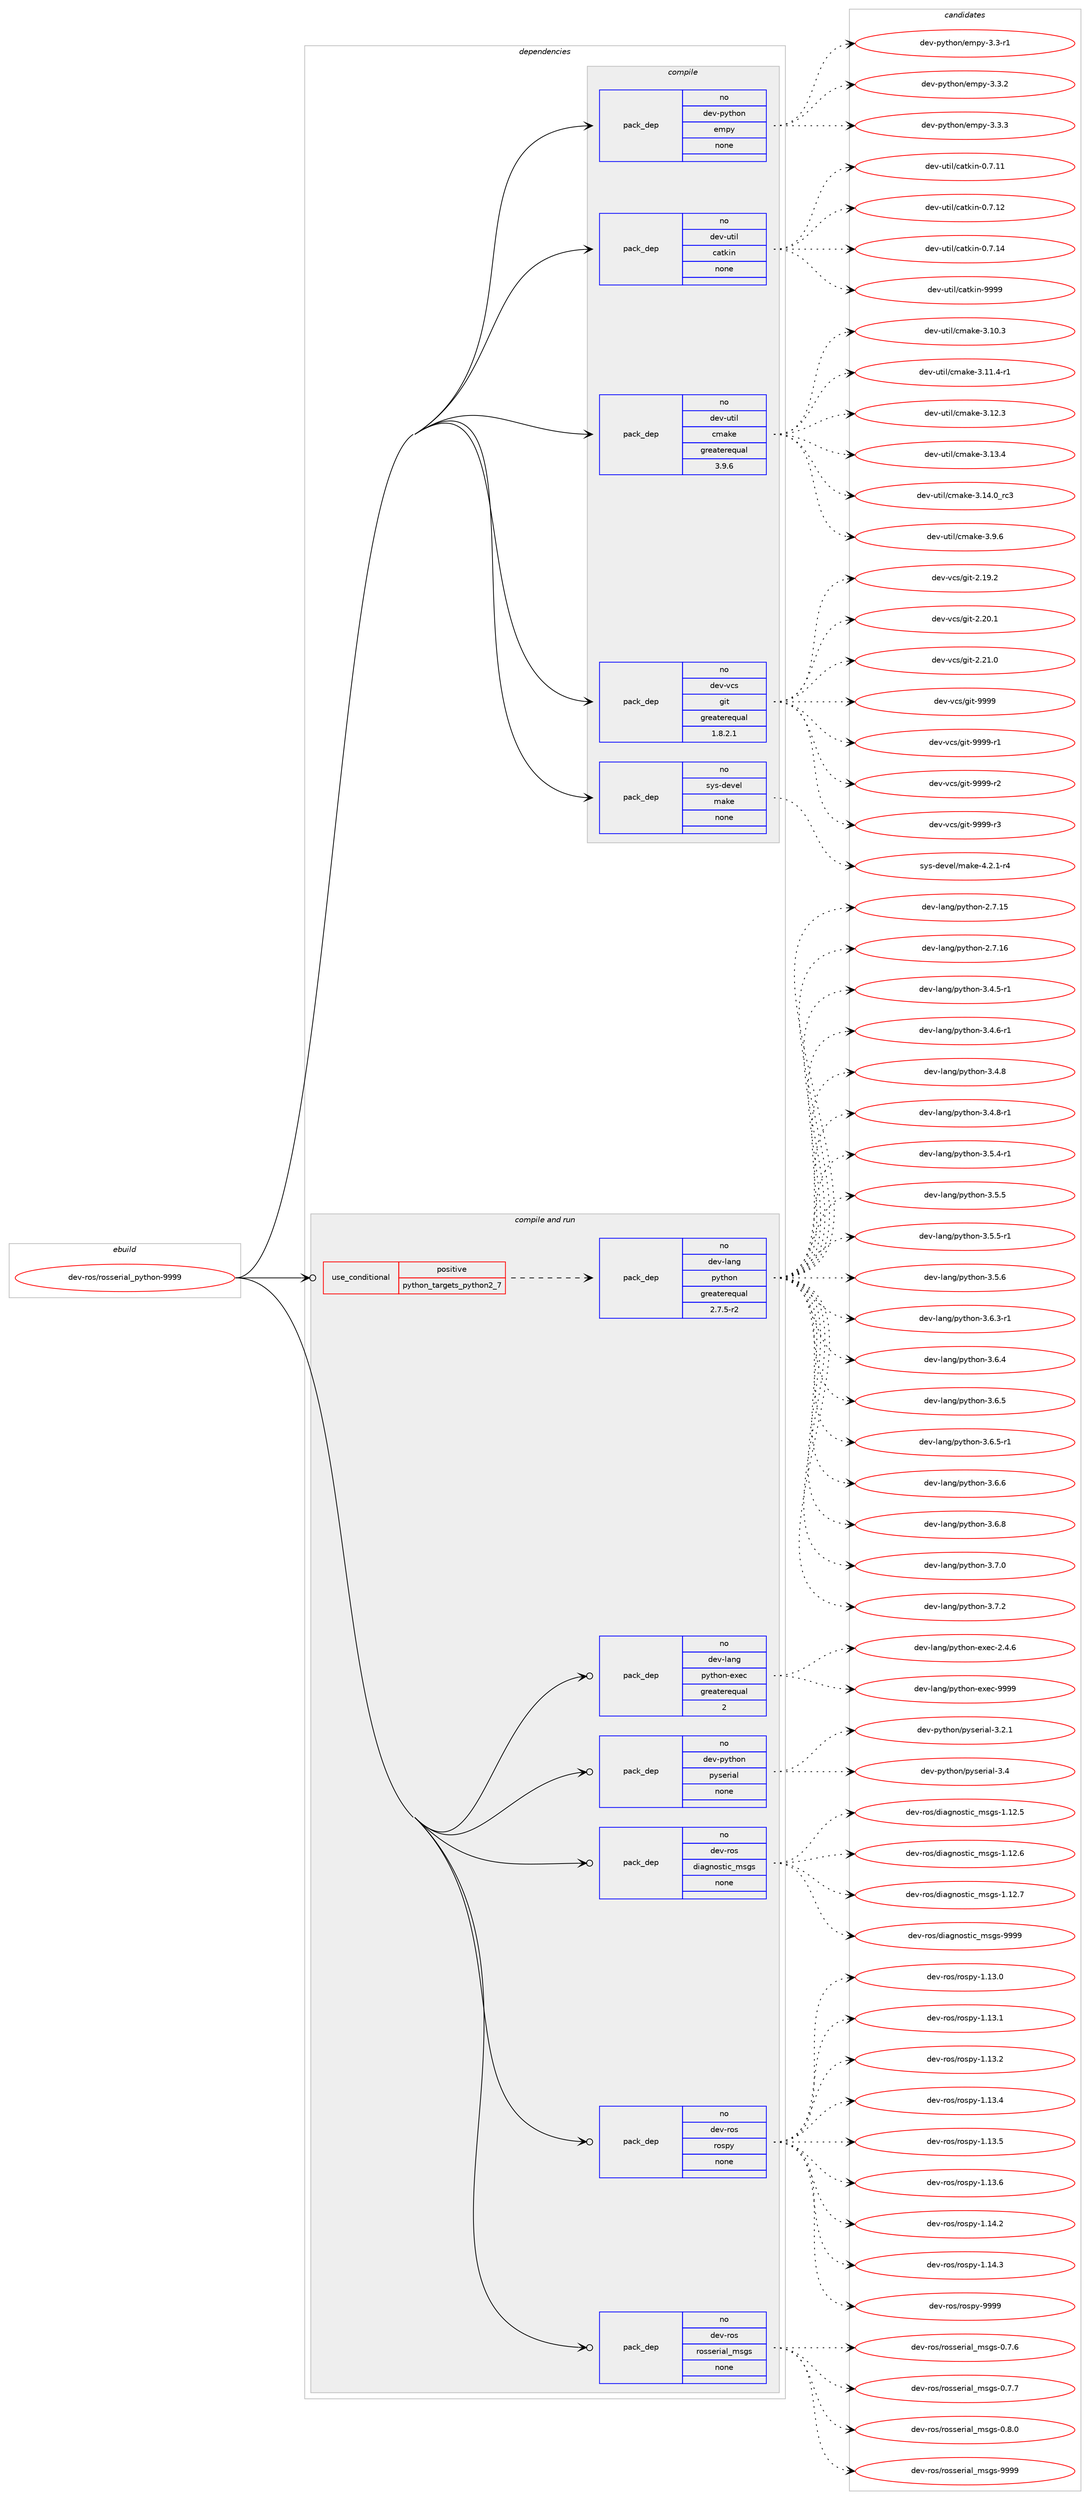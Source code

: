 digraph prolog {

# *************
# Graph options
# *************

newrank=true;
concentrate=true;
compound=true;
graph [rankdir=LR,fontname=Helvetica,fontsize=10,ranksep=1.5];#, ranksep=2.5, nodesep=0.2];
edge  [arrowhead=vee];
node  [fontname=Helvetica,fontsize=10];

# **********
# The ebuild
# **********

subgraph cluster_leftcol {
color=gray;
rank=same;
label=<<i>ebuild</i>>;
id [label="dev-ros/rosserial_python-9999", color=red, width=4, href="../dev-ros/rosserial_python-9999.svg"];
}

# ****************
# The dependencies
# ****************

subgraph cluster_midcol {
color=gray;
label=<<i>dependencies</i>>;
subgraph cluster_compile {
fillcolor="#eeeeee";
style=filled;
label=<<i>compile</i>>;
subgraph pack1053907 {
dependency1467579 [label=<<TABLE BORDER="0" CELLBORDER="1" CELLSPACING="0" CELLPADDING="4" WIDTH="220"><TR><TD ROWSPAN="6" CELLPADDING="30">pack_dep</TD></TR><TR><TD WIDTH="110">no</TD></TR><TR><TD>dev-python</TD></TR><TR><TD>empy</TD></TR><TR><TD>none</TD></TR><TR><TD></TD></TR></TABLE>>, shape=none, color=blue];
}
id:e -> dependency1467579:w [weight=20,style="solid",arrowhead="vee"];
subgraph pack1053908 {
dependency1467580 [label=<<TABLE BORDER="0" CELLBORDER="1" CELLSPACING="0" CELLPADDING="4" WIDTH="220"><TR><TD ROWSPAN="6" CELLPADDING="30">pack_dep</TD></TR><TR><TD WIDTH="110">no</TD></TR><TR><TD>dev-util</TD></TR><TR><TD>catkin</TD></TR><TR><TD>none</TD></TR><TR><TD></TD></TR></TABLE>>, shape=none, color=blue];
}
id:e -> dependency1467580:w [weight=20,style="solid",arrowhead="vee"];
subgraph pack1053909 {
dependency1467581 [label=<<TABLE BORDER="0" CELLBORDER="1" CELLSPACING="0" CELLPADDING="4" WIDTH="220"><TR><TD ROWSPAN="6" CELLPADDING="30">pack_dep</TD></TR><TR><TD WIDTH="110">no</TD></TR><TR><TD>dev-util</TD></TR><TR><TD>cmake</TD></TR><TR><TD>greaterequal</TD></TR><TR><TD>3.9.6</TD></TR></TABLE>>, shape=none, color=blue];
}
id:e -> dependency1467581:w [weight=20,style="solid",arrowhead="vee"];
subgraph pack1053910 {
dependency1467582 [label=<<TABLE BORDER="0" CELLBORDER="1" CELLSPACING="0" CELLPADDING="4" WIDTH="220"><TR><TD ROWSPAN="6" CELLPADDING="30">pack_dep</TD></TR><TR><TD WIDTH="110">no</TD></TR><TR><TD>dev-vcs</TD></TR><TR><TD>git</TD></TR><TR><TD>greaterequal</TD></TR><TR><TD>1.8.2.1</TD></TR></TABLE>>, shape=none, color=blue];
}
id:e -> dependency1467582:w [weight=20,style="solid",arrowhead="vee"];
subgraph pack1053911 {
dependency1467583 [label=<<TABLE BORDER="0" CELLBORDER="1" CELLSPACING="0" CELLPADDING="4" WIDTH="220"><TR><TD ROWSPAN="6" CELLPADDING="30">pack_dep</TD></TR><TR><TD WIDTH="110">no</TD></TR><TR><TD>sys-devel</TD></TR><TR><TD>make</TD></TR><TR><TD>none</TD></TR><TR><TD></TD></TR></TABLE>>, shape=none, color=blue];
}
id:e -> dependency1467583:w [weight=20,style="solid",arrowhead="vee"];
}
subgraph cluster_compileandrun {
fillcolor="#eeeeee";
style=filled;
label=<<i>compile and run</i>>;
subgraph cond390282 {
dependency1467584 [label=<<TABLE BORDER="0" CELLBORDER="1" CELLSPACING="0" CELLPADDING="4"><TR><TD ROWSPAN="3" CELLPADDING="10">use_conditional</TD></TR><TR><TD>positive</TD></TR><TR><TD>python_targets_python2_7</TD></TR></TABLE>>, shape=none, color=red];
subgraph pack1053912 {
dependency1467585 [label=<<TABLE BORDER="0" CELLBORDER="1" CELLSPACING="0" CELLPADDING="4" WIDTH="220"><TR><TD ROWSPAN="6" CELLPADDING="30">pack_dep</TD></TR><TR><TD WIDTH="110">no</TD></TR><TR><TD>dev-lang</TD></TR><TR><TD>python</TD></TR><TR><TD>greaterequal</TD></TR><TR><TD>2.7.5-r2</TD></TR></TABLE>>, shape=none, color=blue];
}
dependency1467584:e -> dependency1467585:w [weight=20,style="dashed",arrowhead="vee"];
}
id:e -> dependency1467584:w [weight=20,style="solid",arrowhead="odotvee"];
subgraph pack1053913 {
dependency1467586 [label=<<TABLE BORDER="0" CELLBORDER="1" CELLSPACING="0" CELLPADDING="4" WIDTH="220"><TR><TD ROWSPAN="6" CELLPADDING="30">pack_dep</TD></TR><TR><TD WIDTH="110">no</TD></TR><TR><TD>dev-lang</TD></TR><TR><TD>python-exec</TD></TR><TR><TD>greaterequal</TD></TR><TR><TD>2</TD></TR></TABLE>>, shape=none, color=blue];
}
id:e -> dependency1467586:w [weight=20,style="solid",arrowhead="odotvee"];
subgraph pack1053914 {
dependency1467587 [label=<<TABLE BORDER="0" CELLBORDER="1" CELLSPACING="0" CELLPADDING="4" WIDTH="220"><TR><TD ROWSPAN="6" CELLPADDING="30">pack_dep</TD></TR><TR><TD WIDTH="110">no</TD></TR><TR><TD>dev-python</TD></TR><TR><TD>pyserial</TD></TR><TR><TD>none</TD></TR><TR><TD></TD></TR></TABLE>>, shape=none, color=blue];
}
id:e -> dependency1467587:w [weight=20,style="solid",arrowhead="odotvee"];
subgraph pack1053915 {
dependency1467588 [label=<<TABLE BORDER="0" CELLBORDER="1" CELLSPACING="0" CELLPADDING="4" WIDTH="220"><TR><TD ROWSPAN="6" CELLPADDING="30">pack_dep</TD></TR><TR><TD WIDTH="110">no</TD></TR><TR><TD>dev-ros</TD></TR><TR><TD>diagnostic_msgs</TD></TR><TR><TD>none</TD></TR><TR><TD></TD></TR></TABLE>>, shape=none, color=blue];
}
id:e -> dependency1467588:w [weight=20,style="solid",arrowhead="odotvee"];
subgraph pack1053916 {
dependency1467589 [label=<<TABLE BORDER="0" CELLBORDER="1" CELLSPACING="0" CELLPADDING="4" WIDTH="220"><TR><TD ROWSPAN="6" CELLPADDING="30">pack_dep</TD></TR><TR><TD WIDTH="110">no</TD></TR><TR><TD>dev-ros</TD></TR><TR><TD>rospy</TD></TR><TR><TD>none</TD></TR><TR><TD></TD></TR></TABLE>>, shape=none, color=blue];
}
id:e -> dependency1467589:w [weight=20,style="solid",arrowhead="odotvee"];
subgraph pack1053917 {
dependency1467590 [label=<<TABLE BORDER="0" CELLBORDER="1" CELLSPACING="0" CELLPADDING="4" WIDTH="220"><TR><TD ROWSPAN="6" CELLPADDING="30">pack_dep</TD></TR><TR><TD WIDTH="110">no</TD></TR><TR><TD>dev-ros</TD></TR><TR><TD>rosserial_msgs</TD></TR><TR><TD>none</TD></TR><TR><TD></TD></TR></TABLE>>, shape=none, color=blue];
}
id:e -> dependency1467590:w [weight=20,style="solid",arrowhead="odotvee"];
}
subgraph cluster_run {
fillcolor="#eeeeee";
style=filled;
label=<<i>run</i>>;
}
}

# **************
# The candidates
# **************

subgraph cluster_choices {
rank=same;
color=gray;
label=<<i>candidates</i>>;

subgraph choice1053907 {
color=black;
nodesep=1;
choice1001011184511212111610411111047101109112121455146514511449 [label="dev-python/empy-3.3-r1", color=red, width=4,href="../dev-python/empy-3.3-r1.svg"];
choice1001011184511212111610411111047101109112121455146514650 [label="dev-python/empy-3.3.2", color=red, width=4,href="../dev-python/empy-3.3.2.svg"];
choice1001011184511212111610411111047101109112121455146514651 [label="dev-python/empy-3.3.3", color=red, width=4,href="../dev-python/empy-3.3.3.svg"];
dependency1467579:e -> choice1001011184511212111610411111047101109112121455146514511449:w [style=dotted,weight="100"];
dependency1467579:e -> choice1001011184511212111610411111047101109112121455146514650:w [style=dotted,weight="100"];
dependency1467579:e -> choice1001011184511212111610411111047101109112121455146514651:w [style=dotted,weight="100"];
}
subgraph choice1053908 {
color=black;
nodesep=1;
choice1001011184511711610510847999711610710511045484655464949 [label="dev-util/catkin-0.7.11", color=red, width=4,href="../dev-util/catkin-0.7.11.svg"];
choice1001011184511711610510847999711610710511045484655464950 [label="dev-util/catkin-0.7.12", color=red, width=4,href="../dev-util/catkin-0.7.12.svg"];
choice1001011184511711610510847999711610710511045484655464952 [label="dev-util/catkin-0.7.14", color=red, width=4,href="../dev-util/catkin-0.7.14.svg"];
choice100101118451171161051084799971161071051104557575757 [label="dev-util/catkin-9999", color=red, width=4,href="../dev-util/catkin-9999.svg"];
dependency1467580:e -> choice1001011184511711610510847999711610710511045484655464949:w [style=dotted,weight="100"];
dependency1467580:e -> choice1001011184511711610510847999711610710511045484655464950:w [style=dotted,weight="100"];
dependency1467580:e -> choice1001011184511711610510847999711610710511045484655464952:w [style=dotted,weight="100"];
dependency1467580:e -> choice100101118451171161051084799971161071051104557575757:w [style=dotted,weight="100"];
}
subgraph choice1053909 {
color=black;
nodesep=1;
choice1001011184511711610510847991099710710145514649484651 [label="dev-util/cmake-3.10.3", color=red, width=4,href="../dev-util/cmake-3.10.3.svg"];
choice10010111845117116105108479910997107101455146494946524511449 [label="dev-util/cmake-3.11.4-r1", color=red, width=4,href="../dev-util/cmake-3.11.4-r1.svg"];
choice1001011184511711610510847991099710710145514649504651 [label="dev-util/cmake-3.12.3", color=red, width=4,href="../dev-util/cmake-3.12.3.svg"];
choice1001011184511711610510847991099710710145514649514652 [label="dev-util/cmake-3.13.4", color=red, width=4,href="../dev-util/cmake-3.13.4.svg"];
choice1001011184511711610510847991099710710145514649524648951149951 [label="dev-util/cmake-3.14.0_rc3", color=red, width=4,href="../dev-util/cmake-3.14.0_rc3.svg"];
choice10010111845117116105108479910997107101455146574654 [label="dev-util/cmake-3.9.6", color=red, width=4,href="../dev-util/cmake-3.9.6.svg"];
dependency1467581:e -> choice1001011184511711610510847991099710710145514649484651:w [style=dotted,weight="100"];
dependency1467581:e -> choice10010111845117116105108479910997107101455146494946524511449:w [style=dotted,weight="100"];
dependency1467581:e -> choice1001011184511711610510847991099710710145514649504651:w [style=dotted,weight="100"];
dependency1467581:e -> choice1001011184511711610510847991099710710145514649514652:w [style=dotted,weight="100"];
dependency1467581:e -> choice1001011184511711610510847991099710710145514649524648951149951:w [style=dotted,weight="100"];
dependency1467581:e -> choice10010111845117116105108479910997107101455146574654:w [style=dotted,weight="100"];
}
subgraph choice1053910 {
color=black;
nodesep=1;
choice10010111845118991154710310511645504649574650 [label="dev-vcs/git-2.19.2", color=red, width=4,href="../dev-vcs/git-2.19.2.svg"];
choice10010111845118991154710310511645504650484649 [label="dev-vcs/git-2.20.1", color=red, width=4,href="../dev-vcs/git-2.20.1.svg"];
choice10010111845118991154710310511645504650494648 [label="dev-vcs/git-2.21.0", color=red, width=4,href="../dev-vcs/git-2.21.0.svg"];
choice1001011184511899115471031051164557575757 [label="dev-vcs/git-9999", color=red, width=4,href="../dev-vcs/git-9999.svg"];
choice10010111845118991154710310511645575757574511449 [label="dev-vcs/git-9999-r1", color=red, width=4,href="../dev-vcs/git-9999-r1.svg"];
choice10010111845118991154710310511645575757574511450 [label="dev-vcs/git-9999-r2", color=red, width=4,href="../dev-vcs/git-9999-r2.svg"];
choice10010111845118991154710310511645575757574511451 [label="dev-vcs/git-9999-r3", color=red, width=4,href="../dev-vcs/git-9999-r3.svg"];
dependency1467582:e -> choice10010111845118991154710310511645504649574650:w [style=dotted,weight="100"];
dependency1467582:e -> choice10010111845118991154710310511645504650484649:w [style=dotted,weight="100"];
dependency1467582:e -> choice10010111845118991154710310511645504650494648:w [style=dotted,weight="100"];
dependency1467582:e -> choice1001011184511899115471031051164557575757:w [style=dotted,weight="100"];
dependency1467582:e -> choice10010111845118991154710310511645575757574511449:w [style=dotted,weight="100"];
dependency1467582:e -> choice10010111845118991154710310511645575757574511450:w [style=dotted,weight="100"];
dependency1467582:e -> choice10010111845118991154710310511645575757574511451:w [style=dotted,weight="100"];
}
subgraph choice1053911 {
color=black;
nodesep=1;
choice1151211154510010111810110847109971071014552465046494511452 [label="sys-devel/make-4.2.1-r4", color=red, width=4,href="../sys-devel/make-4.2.1-r4.svg"];
dependency1467583:e -> choice1151211154510010111810110847109971071014552465046494511452:w [style=dotted,weight="100"];
}
subgraph choice1053912 {
color=black;
nodesep=1;
choice10010111845108971101034711212111610411111045504655464953 [label="dev-lang/python-2.7.15", color=red, width=4,href="../dev-lang/python-2.7.15.svg"];
choice10010111845108971101034711212111610411111045504655464954 [label="dev-lang/python-2.7.16", color=red, width=4,href="../dev-lang/python-2.7.16.svg"];
choice1001011184510897110103471121211161041111104551465246534511449 [label="dev-lang/python-3.4.5-r1", color=red, width=4,href="../dev-lang/python-3.4.5-r1.svg"];
choice1001011184510897110103471121211161041111104551465246544511449 [label="dev-lang/python-3.4.6-r1", color=red, width=4,href="../dev-lang/python-3.4.6-r1.svg"];
choice100101118451089711010347112121116104111110455146524656 [label="dev-lang/python-3.4.8", color=red, width=4,href="../dev-lang/python-3.4.8.svg"];
choice1001011184510897110103471121211161041111104551465246564511449 [label="dev-lang/python-3.4.8-r1", color=red, width=4,href="../dev-lang/python-3.4.8-r1.svg"];
choice1001011184510897110103471121211161041111104551465346524511449 [label="dev-lang/python-3.5.4-r1", color=red, width=4,href="../dev-lang/python-3.5.4-r1.svg"];
choice100101118451089711010347112121116104111110455146534653 [label="dev-lang/python-3.5.5", color=red, width=4,href="../dev-lang/python-3.5.5.svg"];
choice1001011184510897110103471121211161041111104551465346534511449 [label="dev-lang/python-3.5.5-r1", color=red, width=4,href="../dev-lang/python-3.5.5-r1.svg"];
choice100101118451089711010347112121116104111110455146534654 [label="dev-lang/python-3.5.6", color=red, width=4,href="../dev-lang/python-3.5.6.svg"];
choice1001011184510897110103471121211161041111104551465446514511449 [label="dev-lang/python-3.6.3-r1", color=red, width=4,href="../dev-lang/python-3.6.3-r1.svg"];
choice100101118451089711010347112121116104111110455146544652 [label="dev-lang/python-3.6.4", color=red, width=4,href="../dev-lang/python-3.6.4.svg"];
choice100101118451089711010347112121116104111110455146544653 [label="dev-lang/python-3.6.5", color=red, width=4,href="../dev-lang/python-3.6.5.svg"];
choice1001011184510897110103471121211161041111104551465446534511449 [label="dev-lang/python-3.6.5-r1", color=red, width=4,href="../dev-lang/python-3.6.5-r1.svg"];
choice100101118451089711010347112121116104111110455146544654 [label="dev-lang/python-3.6.6", color=red, width=4,href="../dev-lang/python-3.6.6.svg"];
choice100101118451089711010347112121116104111110455146544656 [label="dev-lang/python-3.6.8", color=red, width=4,href="../dev-lang/python-3.6.8.svg"];
choice100101118451089711010347112121116104111110455146554648 [label="dev-lang/python-3.7.0", color=red, width=4,href="../dev-lang/python-3.7.0.svg"];
choice100101118451089711010347112121116104111110455146554650 [label="dev-lang/python-3.7.2", color=red, width=4,href="../dev-lang/python-3.7.2.svg"];
dependency1467585:e -> choice10010111845108971101034711212111610411111045504655464953:w [style=dotted,weight="100"];
dependency1467585:e -> choice10010111845108971101034711212111610411111045504655464954:w [style=dotted,weight="100"];
dependency1467585:e -> choice1001011184510897110103471121211161041111104551465246534511449:w [style=dotted,weight="100"];
dependency1467585:e -> choice1001011184510897110103471121211161041111104551465246544511449:w [style=dotted,weight="100"];
dependency1467585:e -> choice100101118451089711010347112121116104111110455146524656:w [style=dotted,weight="100"];
dependency1467585:e -> choice1001011184510897110103471121211161041111104551465246564511449:w [style=dotted,weight="100"];
dependency1467585:e -> choice1001011184510897110103471121211161041111104551465346524511449:w [style=dotted,weight="100"];
dependency1467585:e -> choice100101118451089711010347112121116104111110455146534653:w [style=dotted,weight="100"];
dependency1467585:e -> choice1001011184510897110103471121211161041111104551465346534511449:w [style=dotted,weight="100"];
dependency1467585:e -> choice100101118451089711010347112121116104111110455146534654:w [style=dotted,weight="100"];
dependency1467585:e -> choice1001011184510897110103471121211161041111104551465446514511449:w [style=dotted,weight="100"];
dependency1467585:e -> choice100101118451089711010347112121116104111110455146544652:w [style=dotted,weight="100"];
dependency1467585:e -> choice100101118451089711010347112121116104111110455146544653:w [style=dotted,weight="100"];
dependency1467585:e -> choice1001011184510897110103471121211161041111104551465446534511449:w [style=dotted,weight="100"];
dependency1467585:e -> choice100101118451089711010347112121116104111110455146544654:w [style=dotted,weight="100"];
dependency1467585:e -> choice100101118451089711010347112121116104111110455146544656:w [style=dotted,weight="100"];
dependency1467585:e -> choice100101118451089711010347112121116104111110455146554648:w [style=dotted,weight="100"];
dependency1467585:e -> choice100101118451089711010347112121116104111110455146554650:w [style=dotted,weight="100"];
}
subgraph choice1053913 {
color=black;
nodesep=1;
choice1001011184510897110103471121211161041111104510112010199455046524654 [label="dev-lang/python-exec-2.4.6", color=red, width=4,href="../dev-lang/python-exec-2.4.6.svg"];
choice10010111845108971101034711212111610411111045101120101994557575757 [label="dev-lang/python-exec-9999", color=red, width=4,href="../dev-lang/python-exec-9999.svg"];
dependency1467586:e -> choice1001011184510897110103471121211161041111104510112010199455046524654:w [style=dotted,weight="100"];
dependency1467586:e -> choice10010111845108971101034711212111610411111045101120101994557575757:w [style=dotted,weight="100"];
}
subgraph choice1053914 {
color=black;
nodesep=1;
choice100101118451121211161041111104711212111510111410597108455146504649 [label="dev-python/pyserial-3.2.1", color=red, width=4,href="../dev-python/pyserial-3.2.1.svg"];
choice10010111845112121116104111110471121211151011141059710845514652 [label="dev-python/pyserial-3.4", color=red, width=4,href="../dev-python/pyserial-3.4.svg"];
dependency1467587:e -> choice100101118451121211161041111104711212111510111410597108455146504649:w [style=dotted,weight="100"];
dependency1467587:e -> choice10010111845112121116104111110471121211151011141059710845514652:w [style=dotted,weight="100"];
}
subgraph choice1053915 {
color=black;
nodesep=1;
choice100101118451141111154710010597103110111115116105999510911510311545494649504653 [label="dev-ros/diagnostic_msgs-1.12.5", color=red, width=4,href="../dev-ros/diagnostic_msgs-1.12.5.svg"];
choice100101118451141111154710010597103110111115116105999510911510311545494649504654 [label="dev-ros/diagnostic_msgs-1.12.6", color=red, width=4,href="../dev-ros/diagnostic_msgs-1.12.6.svg"];
choice100101118451141111154710010597103110111115116105999510911510311545494649504655 [label="dev-ros/diagnostic_msgs-1.12.7", color=red, width=4,href="../dev-ros/diagnostic_msgs-1.12.7.svg"];
choice10010111845114111115471001059710311011111511610599951091151031154557575757 [label="dev-ros/diagnostic_msgs-9999", color=red, width=4,href="../dev-ros/diagnostic_msgs-9999.svg"];
dependency1467588:e -> choice100101118451141111154710010597103110111115116105999510911510311545494649504653:w [style=dotted,weight="100"];
dependency1467588:e -> choice100101118451141111154710010597103110111115116105999510911510311545494649504654:w [style=dotted,weight="100"];
dependency1467588:e -> choice100101118451141111154710010597103110111115116105999510911510311545494649504655:w [style=dotted,weight="100"];
dependency1467588:e -> choice10010111845114111115471001059710311011111511610599951091151031154557575757:w [style=dotted,weight="100"];
}
subgraph choice1053916 {
color=black;
nodesep=1;
choice100101118451141111154711411111511212145494649514648 [label="dev-ros/rospy-1.13.0", color=red, width=4,href="../dev-ros/rospy-1.13.0.svg"];
choice100101118451141111154711411111511212145494649514649 [label="dev-ros/rospy-1.13.1", color=red, width=4,href="../dev-ros/rospy-1.13.1.svg"];
choice100101118451141111154711411111511212145494649514650 [label="dev-ros/rospy-1.13.2", color=red, width=4,href="../dev-ros/rospy-1.13.2.svg"];
choice100101118451141111154711411111511212145494649514652 [label="dev-ros/rospy-1.13.4", color=red, width=4,href="../dev-ros/rospy-1.13.4.svg"];
choice100101118451141111154711411111511212145494649514653 [label="dev-ros/rospy-1.13.5", color=red, width=4,href="../dev-ros/rospy-1.13.5.svg"];
choice100101118451141111154711411111511212145494649514654 [label="dev-ros/rospy-1.13.6", color=red, width=4,href="../dev-ros/rospy-1.13.6.svg"];
choice100101118451141111154711411111511212145494649524650 [label="dev-ros/rospy-1.14.2", color=red, width=4,href="../dev-ros/rospy-1.14.2.svg"];
choice100101118451141111154711411111511212145494649524651 [label="dev-ros/rospy-1.14.3", color=red, width=4,href="../dev-ros/rospy-1.14.3.svg"];
choice10010111845114111115471141111151121214557575757 [label="dev-ros/rospy-9999", color=red, width=4,href="../dev-ros/rospy-9999.svg"];
dependency1467589:e -> choice100101118451141111154711411111511212145494649514648:w [style=dotted,weight="100"];
dependency1467589:e -> choice100101118451141111154711411111511212145494649514649:w [style=dotted,weight="100"];
dependency1467589:e -> choice100101118451141111154711411111511212145494649514650:w [style=dotted,weight="100"];
dependency1467589:e -> choice100101118451141111154711411111511212145494649514652:w [style=dotted,weight="100"];
dependency1467589:e -> choice100101118451141111154711411111511212145494649514653:w [style=dotted,weight="100"];
dependency1467589:e -> choice100101118451141111154711411111511212145494649514654:w [style=dotted,weight="100"];
dependency1467589:e -> choice100101118451141111154711411111511212145494649524650:w [style=dotted,weight="100"];
dependency1467589:e -> choice100101118451141111154711411111511212145494649524651:w [style=dotted,weight="100"];
dependency1467589:e -> choice10010111845114111115471141111151121214557575757:w [style=dotted,weight="100"];
}
subgraph choice1053917 {
color=black;
nodesep=1;
choice10010111845114111115471141111151151011141059710895109115103115454846554654 [label="dev-ros/rosserial_msgs-0.7.6", color=red, width=4,href="../dev-ros/rosserial_msgs-0.7.6.svg"];
choice10010111845114111115471141111151151011141059710895109115103115454846554655 [label="dev-ros/rosserial_msgs-0.7.7", color=red, width=4,href="../dev-ros/rosserial_msgs-0.7.7.svg"];
choice10010111845114111115471141111151151011141059710895109115103115454846564648 [label="dev-ros/rosserial_msgs-0.8.0", color=red, width=4,href="../dev-ros/rosserial_msgs-0.8.0.svg"];
choice100101118451141111154711411111511510111410597108951091151031154557575757 [label="dev-ros/rosserial_msgs-9999", color=red, width=4,href="../dev-ros/rosserial_msgs-9999.svg"];
dependency1467590:e -> choice10010111845114111115471141111151151011141059710895109115103115454846554654:w [style=dotted,weight="100"];
dependency1467590:e -> choice10010111845114111115471141111151151011141059710895109115103115454846554655:w [style=dotted,weight="100"];
dependency1467590:e -> choice10010111845114111115471141111151151011141059710895109115103115454846564648:w [style=dotted,weight="100"];
dependency1467590:e -> choice100101118451141111154711411111511510111410597108951091151031154557575757:w [style=dotted,weight="100"];
}
}

}
